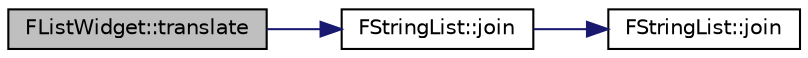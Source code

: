 digraph "FListWidget::translate"
{
 // INTERACTIVE_SVG=YES
  edge [fontname="Helvetica",fontsize="10",labelfontname="Helvetica",labelfontsize="10"];
  node [fontname="Helvetica",fontsize="10",shape=record];
  rankdir="LR";
  Node69 [label="FListWidget::translate",height=0.2,width=0.4,color="black", fillcolor="grey75", style="filled", fontcolor="black"];
  Node69 -> Node70 [color="midnightblue",fontsize="10",style="solid",fontname="Helvetica"];
  Node70 [label="FStringList::join",height=0.2,width=0.4,color="black", fillcolor="white", style="filled",URL="$class_f_string_list.html#a1d9b84941af3c6931ea6d5614efdf109"];
  Node70 -> Node71 [color="midnightblue",fontsize="10",style="solid",fontname="Helvetica"];
  Node71 [label="FStringList::join",height=0.2,width=0.4,color="black", fillcolor="white", style="filled",URL="$class_f_string_list.html#aea8566ab3af01a2cbac69564aa724002"];
}
